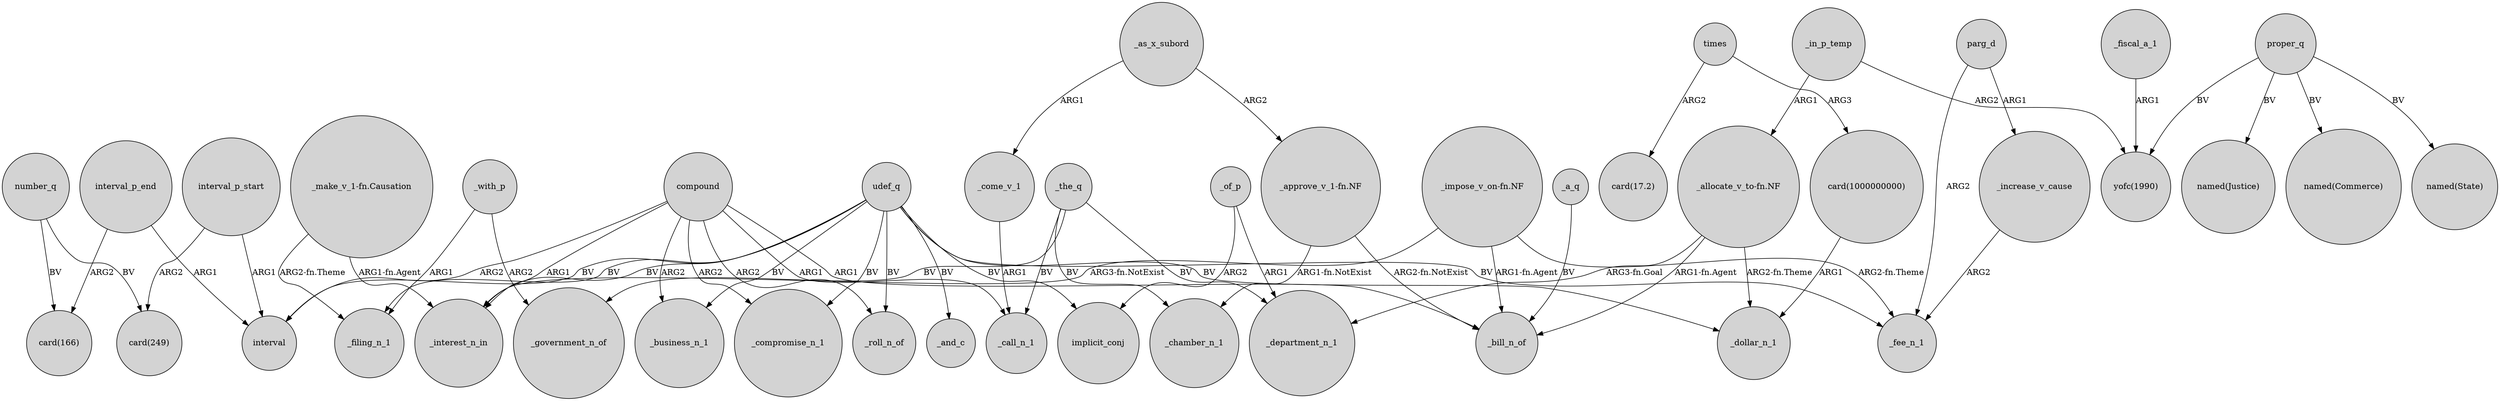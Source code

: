 digraph {
	node [shape=circle style=filled]
	interval_p_end -> "card(166)" [label=ARG2]
	udef_q -> _filing_n_1 [label=BV]
	_come_v_1 -> _call_n_1 [label=ARG1]
	"_impose_v_on-fn.NF" -> _interest_n_in [label="ARG3-fn.NotExist"]
	compound -> _bill_n_of [label=ARG1]
	number_q -> "card(249)" [label=BV]
	udef_q -> _fee_n_1 [label=BV]
	_a_q -> _bill_n_of [label=BV]
	"_approve_v_1-fn.NF" -> _bill_n_of [label="ARG2-fn.NotExist"]
	"_allocate_v_to-fn.NF" -> _dollar_n_1 [label="ARG2-fn.Theme"]
	"_allocate_v_to-fn.NF" -> _department_n_1 [label="ARG3-fn.Goal"]
	_of_p -> _department_n_1 [label=ARG1]
	interval_p_start -> "card(249)" [label=ARG2]
	"_impose_v_on-fn.NF" -> _fee_n_1 [label="ARG2-fn.Theme"]
	"_approve_v_1-fn.NF" -> _chamber_n_1 [label="ARG1-fn.NotExist"]
	times -> "card(17.2)" [label=ARG2]
	udef_q -> _interest_n_in [label=BV]
	udef_q -> implicit_conj [label=BV]
	_in_p_temp -> "yofc(1990)" [label=ARG2]
	proper_q -> "yofc(1990)" [label=BV]
	_with_p -> _filing_n_1 [label=ARG1]
	_the_q -> _department_n_1 [label=BV]
	_the_q -> _chamber_n_1 [label=BV]
	times -> "card(1000000000)" [label=ARG3]
	_the_q -> _call_n_1 [label=BV]
	interval_p_start -> interval [label=ARG1]
	proper_q -> "named(Justice)" [label=BV]
	"_impose_v_on-fn.NF" -> _bill_n_of [label="ARG1-fn.Agent"]
	compound -> interval [label=ARG2]
	_as_x_subord -> _come_v_1 [label=ARG1]
	parg_d -> _increase_v_cause [label=ARG1]
	udef_q -> _roll_n_of [label=BV]
	parg_d -> _fee_n_1 [label=ARG2]
	compound -> _business_n_1 [label=ARG2]
	proper_q -> "named(Commerce)" [label=BV]
	_the_q -> _government_n_of [label=BV]
	interval_p_end -> interval [label=ARG1]
	udef_q -> _compromise_n_1 [label=BV]
	compound -> _roll_n_of [label=ARG2]
	_of_p -> implicit_conj [label=ARG2]
	udef_q -> _business_n_1 [label=BV]
	proper_q -> "named(State)" [label=BV]
	_in_p_temp -> "_allocate_v_to-fn.NF" [label=ARG1]
	compound -> _call_n_1 [label=ARG1]
	udef_q -> _dollar_n_1 [label=BV]
	_fiscal_a_1 -> "yofc(1990)" [label=ARG1]
	_increase_v_cause -> _fee_n_1 [label=ARG2]
	compound -> _interest_n_in [label=ARG1]
	"card(1000000000)" -> _dollar_n_1 [label=ARG1]
	_with_p -> _government_n_of [label=ARG2]
	"_make_v_1-fn.Causation" -> _filing_n_1 [label="ARG2-fn.Theme"]
	udef_q -> _and_c [label=BV]
	_as_x_subord -> "_approve_v_1-fn.NF" [label=ARG2]
	"_make_v_1-fn.Causation" -> _interest_n_in [label="ARG1-fn.Agent"]
	udef_q -> interval [label=BV]
	"_allocate_v_to-fn.NF" -> _bill_n_of [label="ARG1-fn.Agent"]
	number_q -> "card(166)" [label=BV]
	compound -> _compromise_n_1 [label=ARG2]
}
